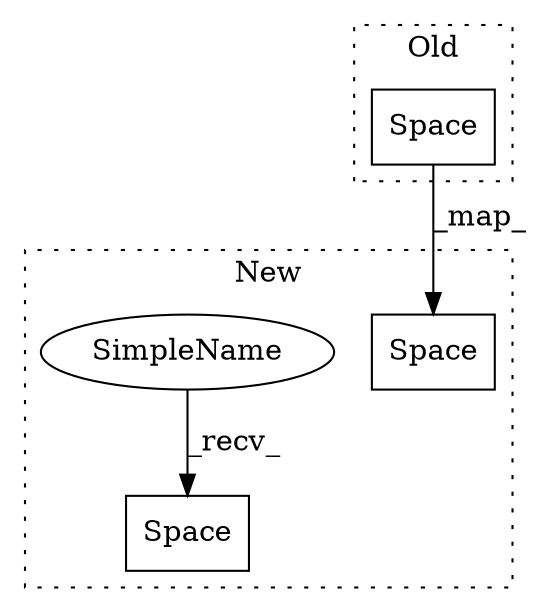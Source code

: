 digraph G {
subgraph cluster0 {
1 [label="Space" a="32" s="8541" l="7" shape="box"];
label = "Old";
style="dotted";
}
subgraph cluster1 {
2 [label="Space" a="32" s="8656" l="7" shape="box"];
3 [label="Space" a="32" s="8950" l="7" shape="box"];
4 [label="SimpleName" a="42" s="8934" l="15" shape="ellipse"];
label = "New";
style="dotted";
}
1 -> 2 [label="_map_"];
4 -> 3 [label="_recv_"];
}